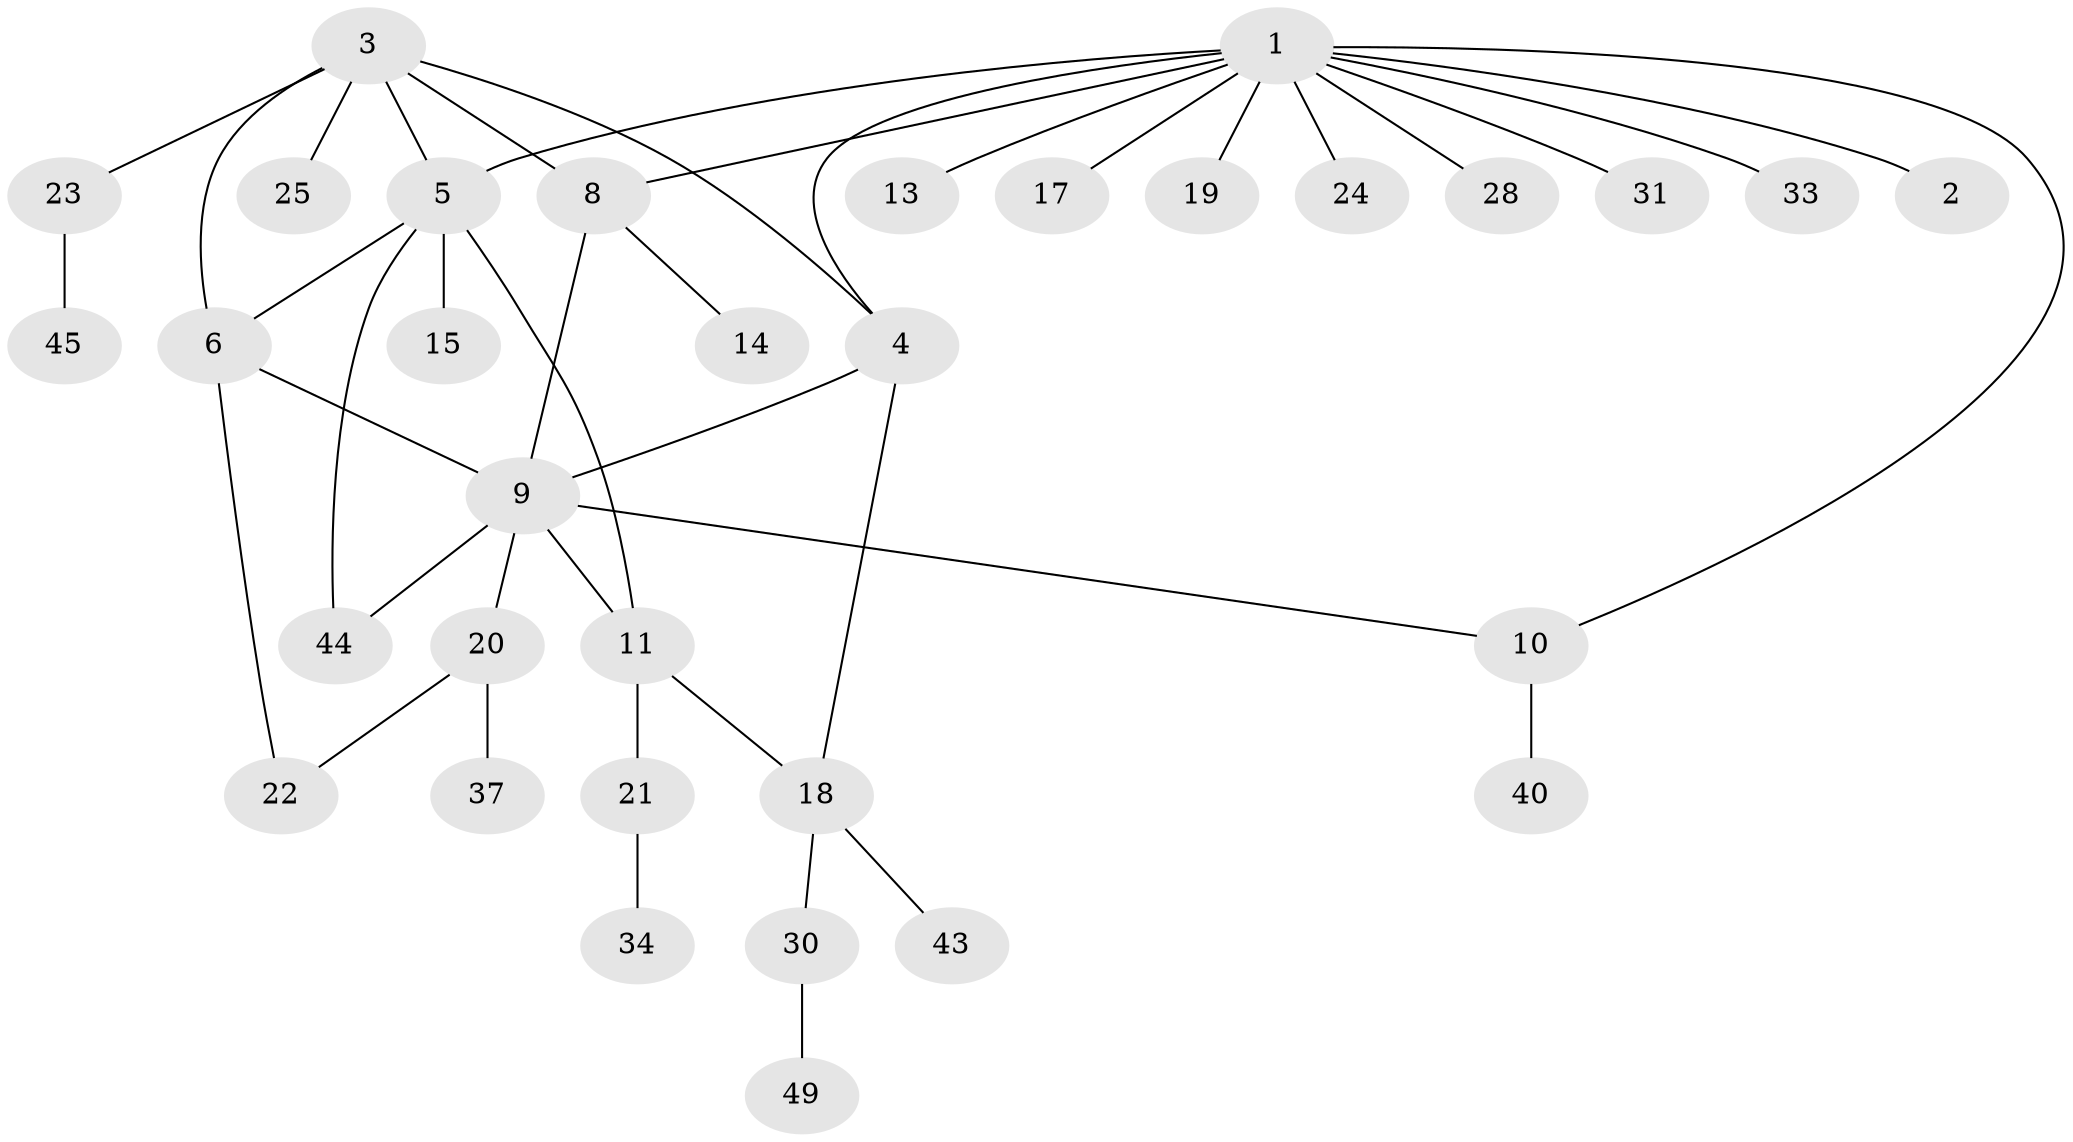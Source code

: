 // original degree distribution, {13: 0.019230769230769232, 2: 0.21153846153846154, 3: 0.07692307692307693, 4: 0.11538461538461539, 7: 0.019230769230769232, 5: 0.038461538461538464, 8: 0.019230769230769232, 1: 0.5}
// Generated by graph-tools (version 1.1) at 2025/42/03/06/25 10:42:13]
// undirected, 33 vertices, 42 edges
graph export_dot {
graph [start="1"]
  node [color=gray90,style=filled];
  1 [super="+36"];
  2 [super="+16"];
  3 [super="+7"];
  4;
  5 [super="+52"];
  6 [super="+39"];
  8 [super="+29"];
  9 [super="+50"];
  10 [super="+12"];
  11;
  13;
  14;
  15;
  17 [super="+27"];
  18 [super="+46"];
  19;
  20 [super="+35"];
  21 [super="+26"];
  22;
  23 [super="+48"];
  24 [super="+41"];
  25 [super="+38"];
  28;
  30 [super="+32"];
  31 [super="+42"];
  33;
  34;
  37;
  40;
  43;
  44 [super="+51"];
  45 [super="+47"];
  49;
  1 -- 2;
  1 -- 4;
  1 -- 5;
  1 -- 8;
  1 -- 10;
  1 -- 13;
  1 -- 17;
  1 -- 19;
  1 -- 24;
  1 -- 28;
  1 -- 31;
  1 -- 33;
  3 -- 4;
  3 -- 5;
  3 -- 6;
  3 -- 23;
  3 -- 8;
  3 -- 25;
  4 -- 9;
  4 -- 18;
  5 -- 6;
  5 -- 11;
  5 -- 15;
  5 -- 44;
  6 -- 9;
  6 -- 22;
  8 -- 9;
  8 -- 14;
  9 -- 10;
  9 -- 11;
  9 -- 20;
  9 -- 44;
  10 -- 40;
  11 -- 21;
  11 -- 18;
  18 -- 30;
  18 -- 43;
  20 -- 22;
  20 -- 37;
  21 -- 34;
  23 -- 45;
  30 -- 49;
}
